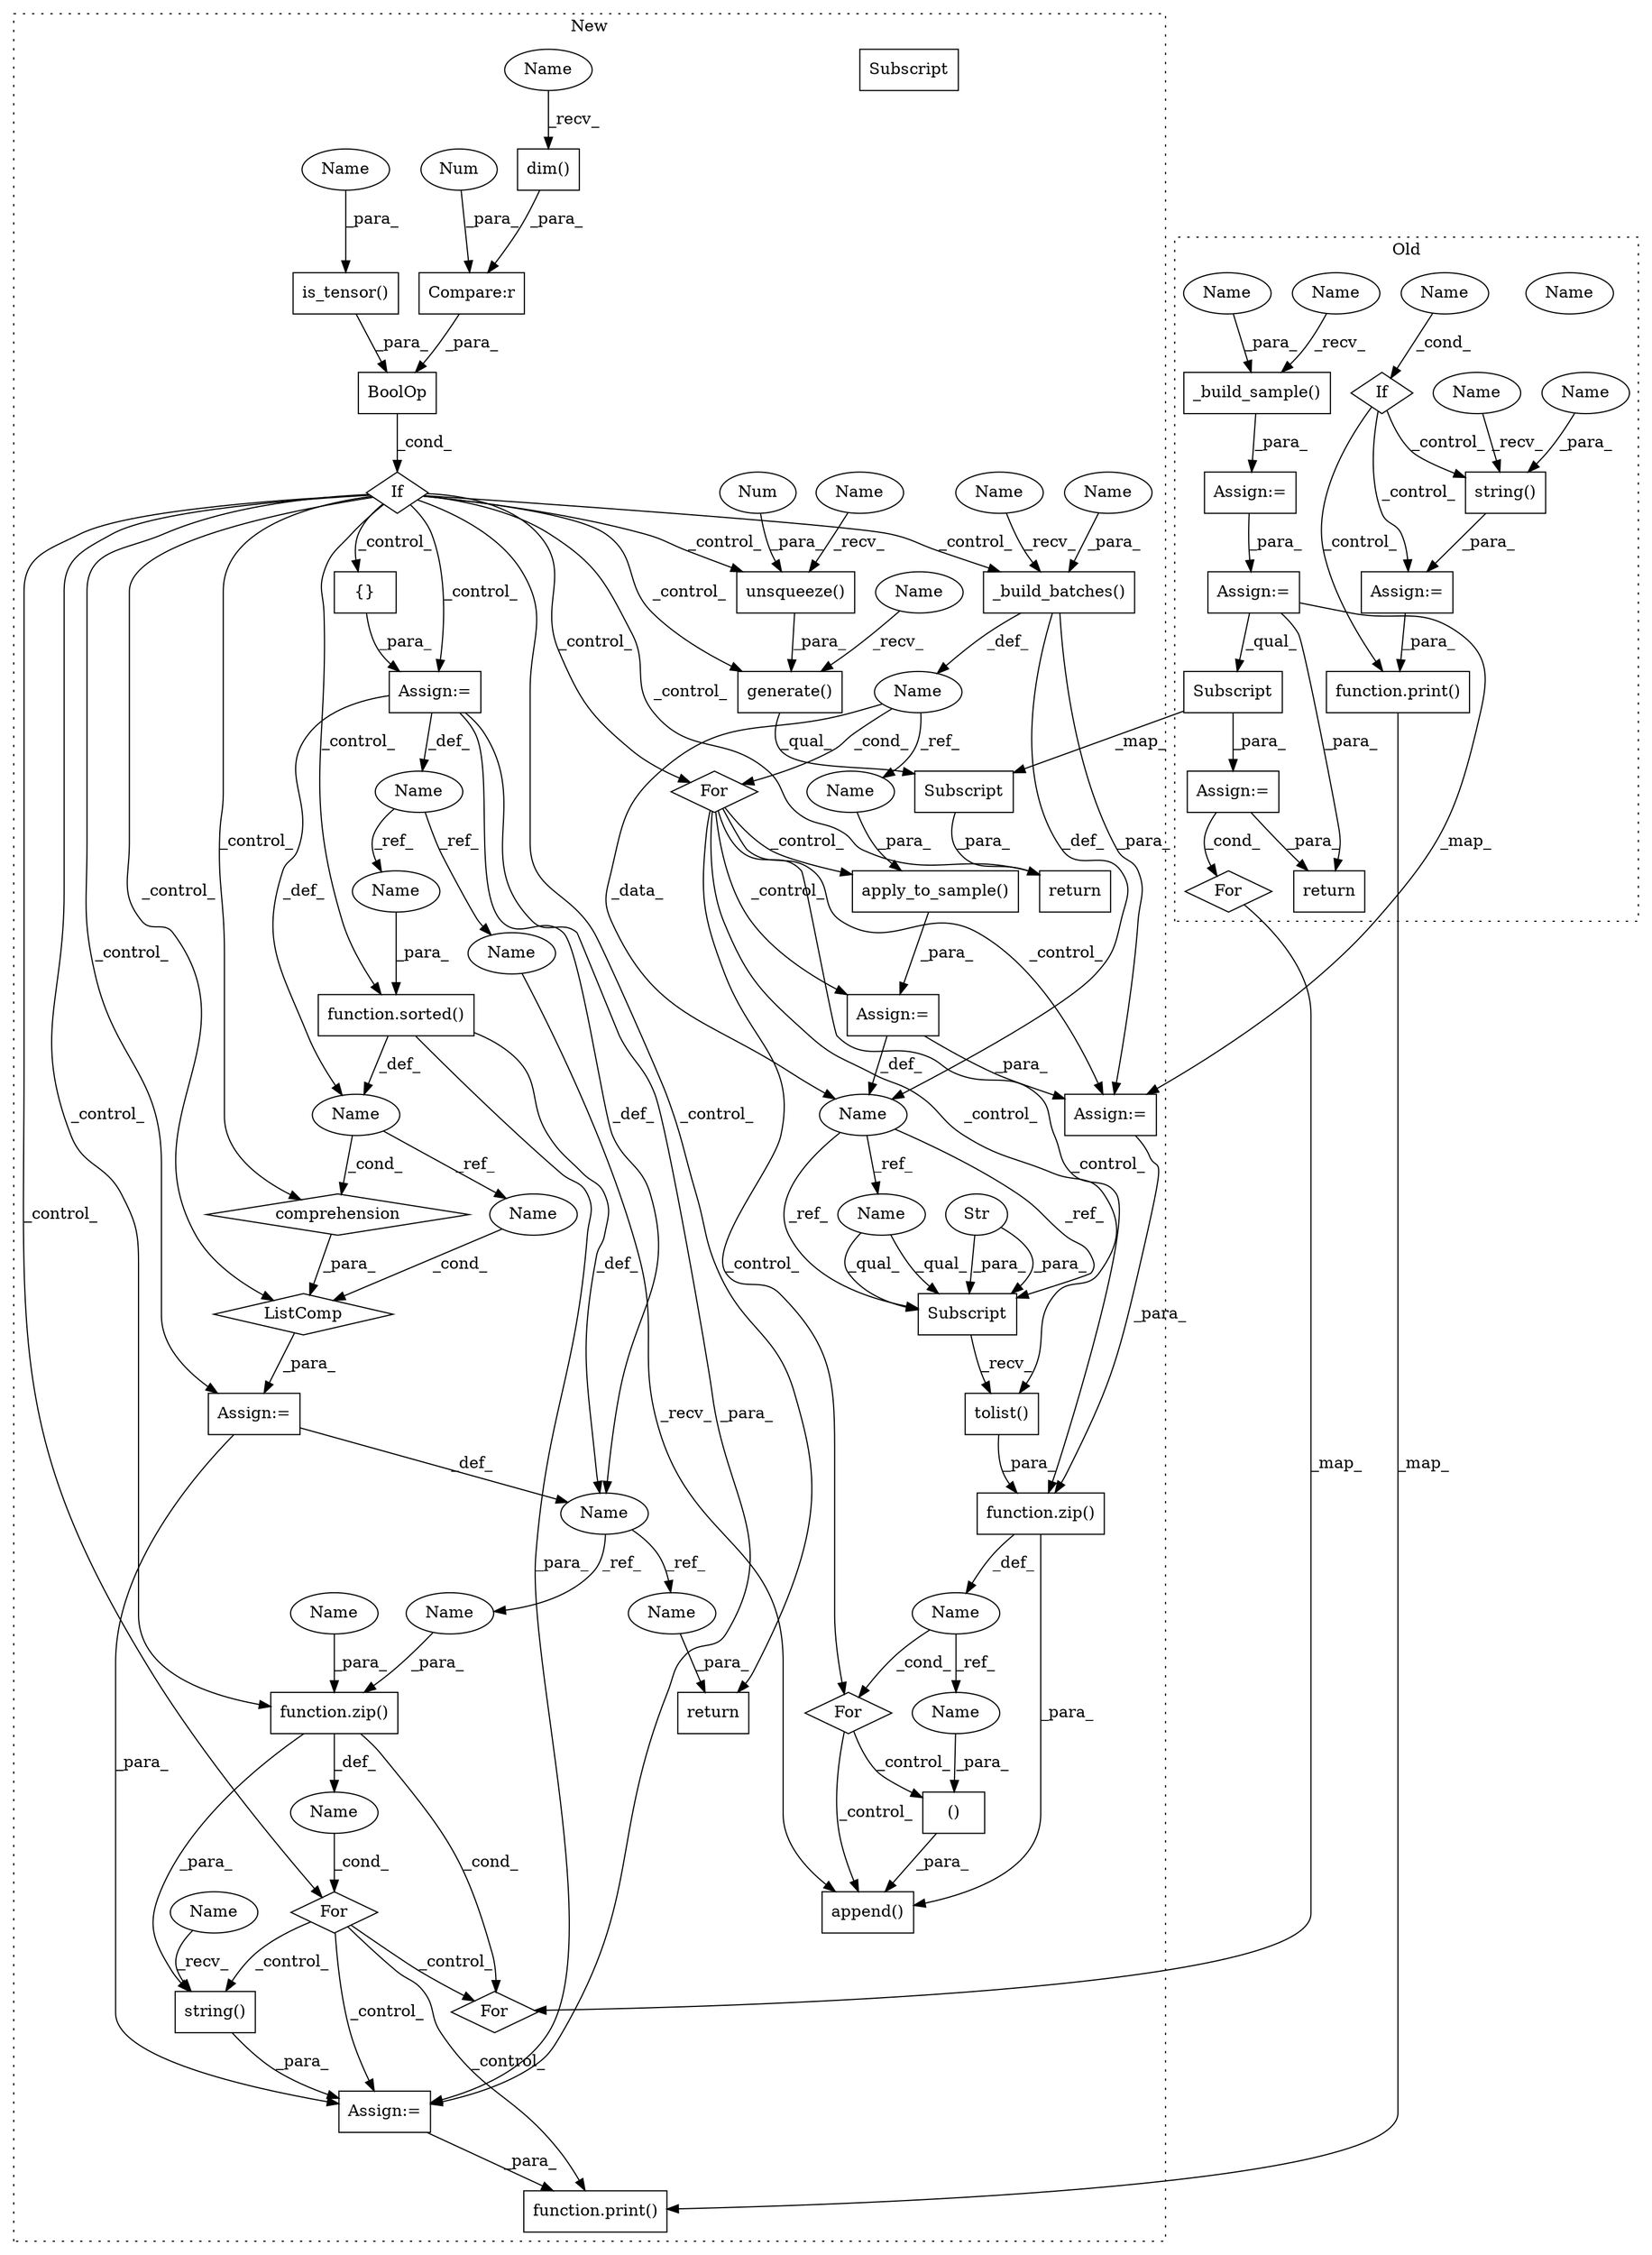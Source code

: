 digraph G {
subgraph cluster0 {
1 [label="If" a="96" s="4884" l="3" shape="diamond"];
7 [label="Assign:=" a="68" s="4924" l="3" shape="box"];
8 [label="Name" a="87" s="4887" l="7" shape="ellipse"];
15 [label="For" a="107" s="5212,5229" l="4,18" shape="diamond"];
18 [label="function.print()" a="75" s="4959,4997" l="6,1" shape="box"];
29 [label="string()" a="75" s="4927,4945" l="12,1" shape="box"];
30 [label="_build_sample()" a="75" s="4502,4527" l="19,1" shape="box"];
32 [label="Subscript" a="63" s="5164,0" l="15,0" shape="box"];
46 [label="Assign:=" a="68" s="5161" l="3" shape="box"];
47 [label="Assign:=" a="68" s="4499" l="3" shape="box"];
49 [label="return" a="93" s="5770" l="7" shape="box"];
54 [label="Assign:=" a="68" s="4815" l="3" shape="box"];
58 [label="Name" a="87" s="4939" l="6" shape="ellipse"];
59 [label="Name" a="87" s="4521" l="6" shape="ellipse"];
64 [label="Name" a="87" s="4887" l="7" shape="ellipse"];
76 [label="Name" a="87" s="4927" l="4" shape="ellipse"];
77 [label="Name" a="87" s="4502" l="4" shape="ellipse"];
label = "Old";
style="dotted";
}
subgraph cluster1 {
2 [label="dim()" a="75" s="5291" l="25" shape="box"];
3 [label="Compare:r" a="40" s="5291" l="30" shape="box"];
4 [label="Num" a="76" s="5320" l="1" shape="ellipse"];
5 [label="If" a="96" s="5247" l="3" shape="diamond"];
6 [label="Assign:=" a="68" s="6171" l="3" shape="box"];
9 [label="()" a="54" s="6102" l="7" shape="box"];
10 [label="is_tensor()" a="75" s="5250,5285" l="16,1" shape="box"];
11 [label="Name" a="87" s="5760" l="5" shape="ellipse"];
12 [label="Assign:=" a="68" s="5854" l="3" shape="box"];
13 [label="{}" a="59" s="5745,5745" l="2,1" shape="box"];
14 [label="For" a="107" s="6599,6628" l="4,22" shape="diamond"];
16 [label="Name" a="87" s="6409" l="17" shape="ellipse"];
17 [label="function.print()" a="75" s="6543,6581" l="6,1" shape="box"];
19 [label="apply_to_sample()" a="75" s="5857,5913" l="22,1" shape="box"];
20 [label="_build_batches()" a="75" s="5769,5834" l="20,1" shape="box"];
21 [label="generate()" a="75" s="5342,5405" l="31,52" shape="box"];
22 [label="ListComp" a="106" s="6174" l="59" shape="diamond"];
23 [label="For" a="107" s="6010,6066" l="4,18" shape="diamond"];
24 [label="comprehension" a="45" s="6181" l="3" shape="diamond"];
25 [label="For" a="107" s="6390,6463" l="4,18" shape="diamond"];
26 [label="function.sorted()" a="75" s="6197,6211" l="7,21" shape="box"];
27 [label="For" a="107" s="5756,5835" l="4,14" shape="diamond"];
28 [label="string()" a="75" s="6500,6525" l="12,1" shape="box"];
31 [label="Subscript" a="63" s="5342,0" l="118,0" shape="box"];
33 [label="append()" a="75" s="6084,6110" l="15,1" shape="box"];
34 [label="BoolOp" a="72" s="5250" l="71" shape="box"];
35 [label="Name" a="87" s="6018" l="5" shape="ellipse"];
36 [label="Name" a="87" s="5735" l="7" shape="ellipse"];
37 [label="Name" a="87" s="6188" l="5" shape="ellipse"];
38 [label="function.zip()" a="75" s="6430,6462" l="4,1" shape="box"];
39 [label="Name" a="87" s="6164" l="7" shape="ellipse"];
40 [label="return" a="93" s="7204" l="7" shape="box"];
41 [label="function.zip()" a="75" s="6027,6065" l="4,1" shape="box"];
42 [label="unsqueeze()" a="75" s="5373,5404" l="30,1" shape="box"];
43 [label="Num" a="76" s="5403" l="1" shape="ellipse"];
44 [label="Assign:=" a="68" s="6497" l="3" shape="box"];
45 [label="Assign:=" a="68" s="5742" l="3" shape="box"];
48 [label="return" a="93" s="5335" l="7" shape="box"];
50 [label="tolist()" a="75" s="6031" l="20" shape="box"];
51 [label="Name" a="87" s="5849" l="5" shape="ellipse"];
52 [label="Subscript" a="63" s="6031,0" l="11,0" shape="box"];
53 [label="Str" a="66" s="6037" l="4" shape="ellipse"];
55 [label="Assign:=" a="68" s="5939" l="3" shape="box"];
56 [label="Subscript" a="63" s="6031,0" l="11,0" shape="box"];
57 [label="Name" a="87" s="6031" l="5" shape="ellipse"];
60 [label="Name" a="87" s="5342" l="4" shape="ellipse"];
61 [label="Name" a="87" s="5769" l="4" shape="ellipse"];
62 [label="Name" a="87" s="6500" l="4" shape="ellipse"];
63 [label="Name" a="87" s="6175" l="5" shape="ellipse"];
65 [label="Name" a="87" s="6104" l="5" shape="ellipse"];
66 [label="Name" a="87" s="5266" l="19" shape="ellipse"];
67 [label="Name" a="87" s="6434" l="19" shape="ellipse"];
68 [label="Name" a="87" s="5291" l="19" shape="ellipse"];
69 [label="Name" a="87" s="5789" l="19" shape="ellipse"];
70 [label="Name" a="87" s="5373" l="19" shape="ellipse"];
71 [label="Name" a="87" s="6204" l="7" shape="ellipse"];
72 [label="Name" a="87" s="6084" l="7" shape="ellipse"];
73 [label="Name" a="87" s="6455" l="7" shape="ellipse"];
74 [label="Name" a="87" s="7211" l="7" shape="ellipse"];
75 [label="Name" a="87" s="5908" l="5" shape="ellipse"];
label = "New";
style="dotted";
}
1 -> 7 [label="_control_"];
1 -> 29 [label="_control_"];
1 -> 18 [label="_control_"];
2 -> 3 [label="_para_"];
3 -> 34 [label="_para_"];
4 -> 3 [label="_para_"];
5 -> 38 [label="_control_"];
5 -> 26 [label="_control_"];
5 -> 20 [label="_control_"];
5 -> 24 [label="_control_"];
5 -> 13 [label="_control_"];
5 -> 21 [label="_control_"];
5 -> 22 [label="_control_"];
5 -> 45 [label="_control_"];
5 -> 6 [label="_control_"];
5 -> 40 [label="_control_"];
5 -> 48 [label="_control_"];
5 -> 42 [label="_control_"];
5 -> 27 [label="_control_"];
5 -> 25 [label="_control_"];
6 -> 39 [label="_def_"];
6 -> 44 [label="_para_"];
7 -> 18 [label="_para_"];
9 -> 33 [label="_para_"];
10 -> 34 [label="_para_"];
11 -> 51 [label="_data_"];
11 -> 27 [label="_cond_"];
11 -> 75 [label="_ref_"];
12 -> 55 [label="_para_"];
12 -> 51 [label="_def_"];
13 -> 45 [label="_para_"];
15 -> 14 [label="_map_"];
16 -> 25 [label="_cond_"];
18 -> 17 [label="_map_"];
19 -> 12 [label="_para_"];
20 -> 11 [label="_def_"];
20 -> 51 [label="_def_"];
20 -> 55 [label="_para_"];
21 -> 31 [label="_qual_"];
22 -> 6 [label="_para_"];
23 -> 9 [label="_control_"];
23 -> 33 [label="_control_"];
24 -> 22 [label="_para_"];
25 -> 14 [label="_control_"];
25 -> 44 [label="_control_"];
25 -> 28 [label="_control_"];
25 -> 17 [label="_control_"];
26 -> 44 [label="_para_"];
26 -> 37 [label="_def_"];
26 -> 39 [label="_def_"];
27 -> 19 [label="_control_"];
27 -> 55 [label="_control_"];
27 -> 12 [label="_control_"];
27 -> 23 [label="_control_"];
27 -> 41 [label="_control_"];
27 -> 50 [label="_control_"];
28 -> 44 [label="_para_"];
29 -> 7 [label="_para_"];
30 -> 47 [label="_para_"];
31 -> 48 [label="_para_"];
32 -> 46 [label="_para_"];
32 -> 31 [label="_map_"];
34 -> 5 [label="_cond_"];
35 -> 23 [label="_cond_"];
35 -> 65 [label="_ref_"];
36 -> 71 [label="_ref_"];
36 -> 72 [label="_ref_"];
37 -> 24 [label="_cond_"];
37 -> 63 [label="_ref_"];
38 -> 14 [label="_cond_"];
38 -> 16 [label="_def_"];
38 -> 28 [label="_para_"];
39 -> 73 [label="_ref_"];
39 -> 74 [label="_ref_"];
41 -> 33 [label="_para_"];
41 -> 35 [label="_def_"];
42 -> 21 [label="_para_"];
43 -> 42 [label="_para_"];
44 -> 17 [label="_para_"];
45 -> 39 [label="_def_"];
45 -> 44 [label="_para_"];
45 -> 36 [label="_def_"];
45 -> 37 [label="_def_"];
46 -> 15 [label="_cond_"];
46 -> 49 [label="_para_"];
47 -> 54 [label="_para_"];
50 -> 41 [label="_para_"];
51 -> 56 [label="_ref_"];
51 -> 57 [label="_ref_"];
51 -> 56 [label="_ref_"];
53 -> 56 [label="_para_"];
53 -> 56 [label="_para_"];
54 -> 49 [label="_para_"];
54 -> 55 [label="_map_"];
54 -> 32 [label="_qual_"];
55 -> 41 [label="_para_"];
56 -> 50 [label="_recv_"];
57 -> 56 [label="_qual_"];
57 -> 56 [label="_qual_"];
58 -> 29 [label="_para_"];
59 -> 30 [label="_para_"];
60 -> 21 [label="_recv_"];
61 -> 20 [label="_recv_"];
62 -> 28 [label="_recv_"];
63 -> 22 [label="_cond_"];
64 -> 1 [label="_cond_"];
65 -> 9 [label="_para_"];
66 -> 10 [label="_para_"];
67 -> 38 [label="_para_"];
68 -> 2 [label="_recv_"];
69 -> 20 [label="_para_"];
70 -> 42 [label="_recv_"];
71 -> 26 [label="_para_"];
72 -> 33 [label="_recv_"];
73 -> 38 [label="_para_"];
74 -> 40 [label="_para_"];
75 -> 19 [label="_para_"];
76 -> 29 [label="_recv_"];
77 -> 30 [label="_recv_"];
}